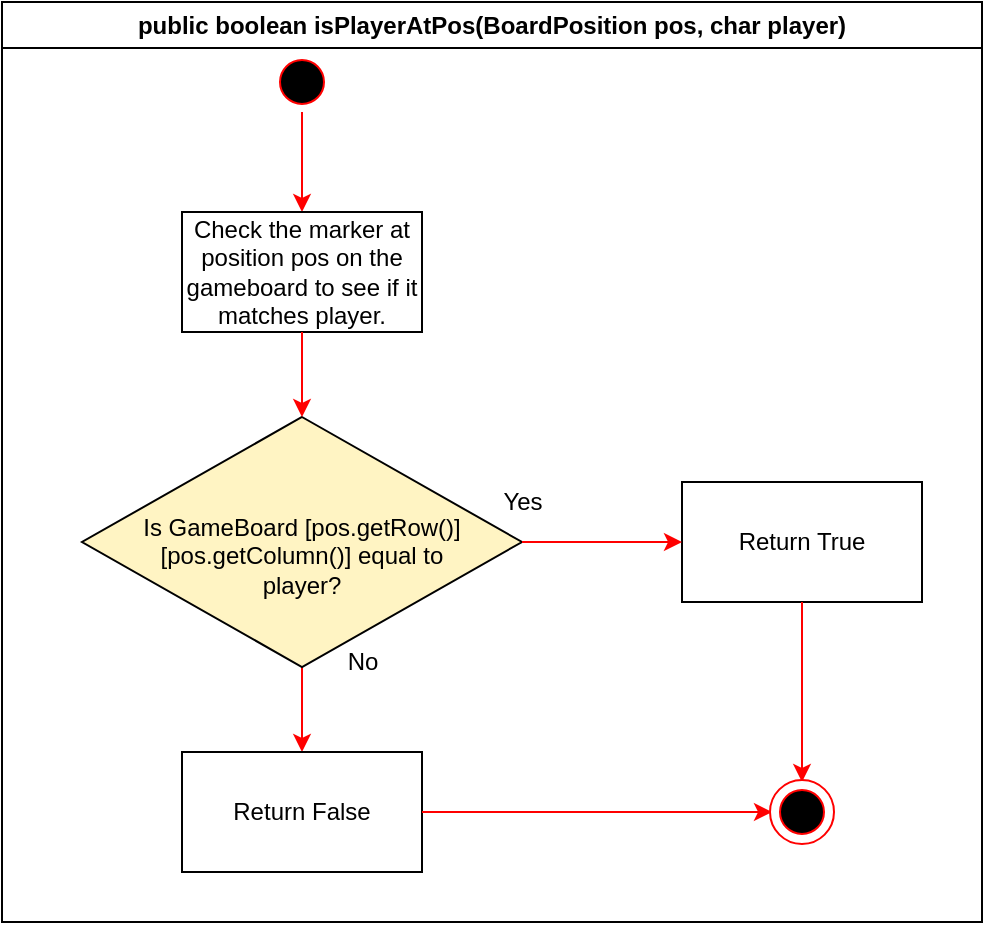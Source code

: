 <mxfile version="13.7.3" type="device"><diagram id="RNiNFFqeIfEjKYMmgq94" name="Page-1"><mxGraphModel dx="1422" dy="617" grid="1" gridSize="10" guides="1" tooltips="1" connect="1" arrows="1" fold="1" page="1" pageScale="1" pageWidth="850" pageHeight="1100" math="0" shadow="0"><root><mxCell id="0"/><mxCell id="1" parent="0"/><mxCell id="NUKRa3JXFBaiVnfqagKB-1" value="public boolean isPlayerAtPos(BoardPosition pos, char player)" style="swimlane;whiteSpace=wrap" parent="1" vertex="1"><mxGeometry x="150" y="80" width="490" height="460" as="geometry"><mxRectangle x="530" y="40" width="300" height="23" as="alternateBounds"/></mxGeometry></mxCell><mxCell id="NUKRa3JXFBaiVnfqagKB-2" value="" style="edgeStyle=orthogonalEdgeStyle;rounded=0;orthogonalLoop=1;jettySize=auto;html=1;strokeColor=#FF0000;" parent="NUKRa3JXFBaiVnfqagKB-1" source="NUKRa3JXFBaiVnfqagKB-3" edge="1"><mxGeometry relative="1" as="geometry"><mxPoint x="150" y="105" as="targetPoint"/></mxGeometry></mxCell><mxCell id="NUKRa3JXFBaiVnfqagKB-3" value="" style="ellipse;shape=startState;fillColor=#000000;strokeColor=#ff0000;" parent="NUKRa3JXFBaiVnfqagKB-1" vertex="1"><mxGeometry x="135" y="25" width="30" height="30" as="geometry"/></mxCell><mxCell id="NUKRa3JXFBaiVnfqagKB-18" value="Check the marker at position pos on the gameboard to see if it matches player." style="rounded=0;whiteSpace=wrap;html=1;" parent="NUKRa3JXFBaiVnfqagKB-1" vertex="1"><mxGeometry x="90" y="105" width="120" height="60" as="geometry"/></mxCell><mxCell id="NUKRa3JXFBaiVnfqagKB-27" value="" style="edgeStyle=orthogonalEdgeStyle;rounded=0;orthogonalLoop=1;jettySize=auto;html=1;strokeColor=#FF0000;" parent="NUKRa3JXFBaiVnfqagKB-1" source="NUKRa3JXFBaiVnfqagKB-21" target="NUKRa3JXFBaiVnfqagKB-26" edge="1"><mxGeometry relative="1" as="geometry"/></mxCell><mxCell id="NUKRa3JXFBaiVnfqagKB-21" value="Is GameBoard [pos.getRow()][pos.getColumn()] equal to player?" style="rhombus;whiteSpace=wrap;html=1;fillColor=#FFF4C3;spacingLeft=20;spacingRight=20;spacingTop=13;" parent="NUKRa3JXFBaiVnfqagKB-1" vertex="1"><mxGeometry x="40" y="207.5" width="220" height="125" as="geometry"/></mxCell><mxCell id="NUKRa3JXFBaiVnfqagKB-20" value="" style="edgeStyle=orthogonalEdgeStyle;rounded=0;orthogonalLoop=1;jettySize=auto;html=1;strokeColor=#FF0000;" parent="NUKRa3JXFBaiVnfqagKB-1" source="NUKRa3JXFBaiVnfqagKB-18" target="NUKRa3JXFBaiVnfqagKB-21" edge="1"><mxGeometry relative="1" as="geometry"><mxPoint x="140" y="245" as="targetPoint"/></mxGeometry></mxCell><mxCell id="NUKRa3JXFBaiVnfqagKB-24" value="Return True" style="rounded=0;whiteSpace=wrap;html=1;" parent="NUKRa3JXFBaiVnfqagKB-1" vertex="1"><mxGeometry x="340" y="240" width="120" height="60" as="geometry"/></mxCell><mxCell id="NUKRa3JXFBaiVnfqagKB-23" value="" style="edgeStyle=orthogonalEdgeStyle;rounded=0;orthogonalLoop=1;jettySize=auto;html=1;strokeColor=#FF0000;" parent="NUKRa3JXFBaiVnfqagKB-1" source="NUKRa3JXFBaiVnfqagKB-21" target="NUKRa3JXFBaiVnfqagKB-24" edge="1"><mxGeometry relative="1" as="geometry"><mxPoint x="290" y="275" as="targetPoint"/></mxGeometry></mxCell><mxCell id="NUKRa3JXFBaiVnfqagKB-26" value="Return False" style="rounded=0;whiteSpace=wrap;html=1;" parent="NUKRa3JXFBaiVnfqagKB-1" vertex="1"><mxGeometry x="90" y="375" width="120" height="60" as="geometry"/></mxCell><mxCell id="NUKRa3JXFBaiVnfqagKB-31" value="" style="edgeStyle=orthogonalEdgeStyle;rounded=0;orthogonalLoop=1;jettySize=auto;html=1;strokeColor=#FF0000;exitX=0.5;exitY=1;exitDx=0;exitDy=0;" parent="NUKRa3JXFBaiVnfqagKB-1" source="NUKRa3JXFBaiVnfqagKB-24" target="NUKRa3JXFBaiVnfqagKB-17" edge="1"><mxGeometry relative="1" as="geometry"><mxPoint x="430" y="310" as="sourcePoint"/></mxGeometry></mxCell><mxCell id="NUKRa3JXFBaiVnfqagKB-29" value="" style="edgeStyle=orthogonalEdgeStyle;rounded=0;orthogonalLoop=1;jettySize=auto;html=1;strokeColor=#FF0000;exitX=1;exitY=0.5;exitDx=0;exitDy=0;" parent="NUKRa3JXFBaiVnfqagKB-1" source="NUKRa3JXFBaiVnfqagKB-26" target="NUKRa3JXFBaiVnfqagKB-17" edge="1"><mxGeometry relative="1" as="geometry"><mxPoint x="335" y="405" as="sourcePoint"/></mxGeometry></mxCell><mxCell id="NUKRa3JXFBaiVnfqagKB-15" value="" style="group" parent="NUKRa3JXFBaiVnfqagKB-1" vertex="1" connectable="0"><mxGeometry x="384" y="389" width="32" height="32" as="geometry"/></mxCell><mxCell id="NUKRa3JXFBaiVnfqagKB-16" value="" style="ellipse;whiteSpace=wrap;html=1;aspect=fixed;fillColor=#ffffff;strokeColor=#FF0000;" parent="NUKRa3JXFBaiVnfqagKB-15" vertex="1"><mxGeometry width="32" height="32" as="geometry"/></mxCell><mxCell id="NUKRa3JXFBaiVnfqagKB-17" value="" style="ellipse;shape=startState;fillColor=#000000;strokeColor=#ff0000;" parent="NUKRa3JXFBaiVnfqagKB-15" vertex="1"><mxGeometry x="1" y="1" width="30" height="30" as="geometry"/></mxCell><mxCell id="7YKHDMtyFC_ZIRH98u_y-1" value="Yes" style="text;html=1;align=center;verticalAlign=middle;resizable=0;points=[];autosize=1;" vertex="1" parent="1"><mxGeometry x="390" y="320" width="40" height="20" as="geometry"/></mxCell><mxCell id="7YKHDMtyFC_ZIRH98u_y-2" value="No" style="text;html=1;align=center;verticalAlign=middle;resizable=0;points=[];autosize=1;" vertex="1" parent="1"><mxGeometry x="315" y="400" width="30" height="20" as="geometry"/></mxCell></root></mxGraphModel></diagram></mxfile>
